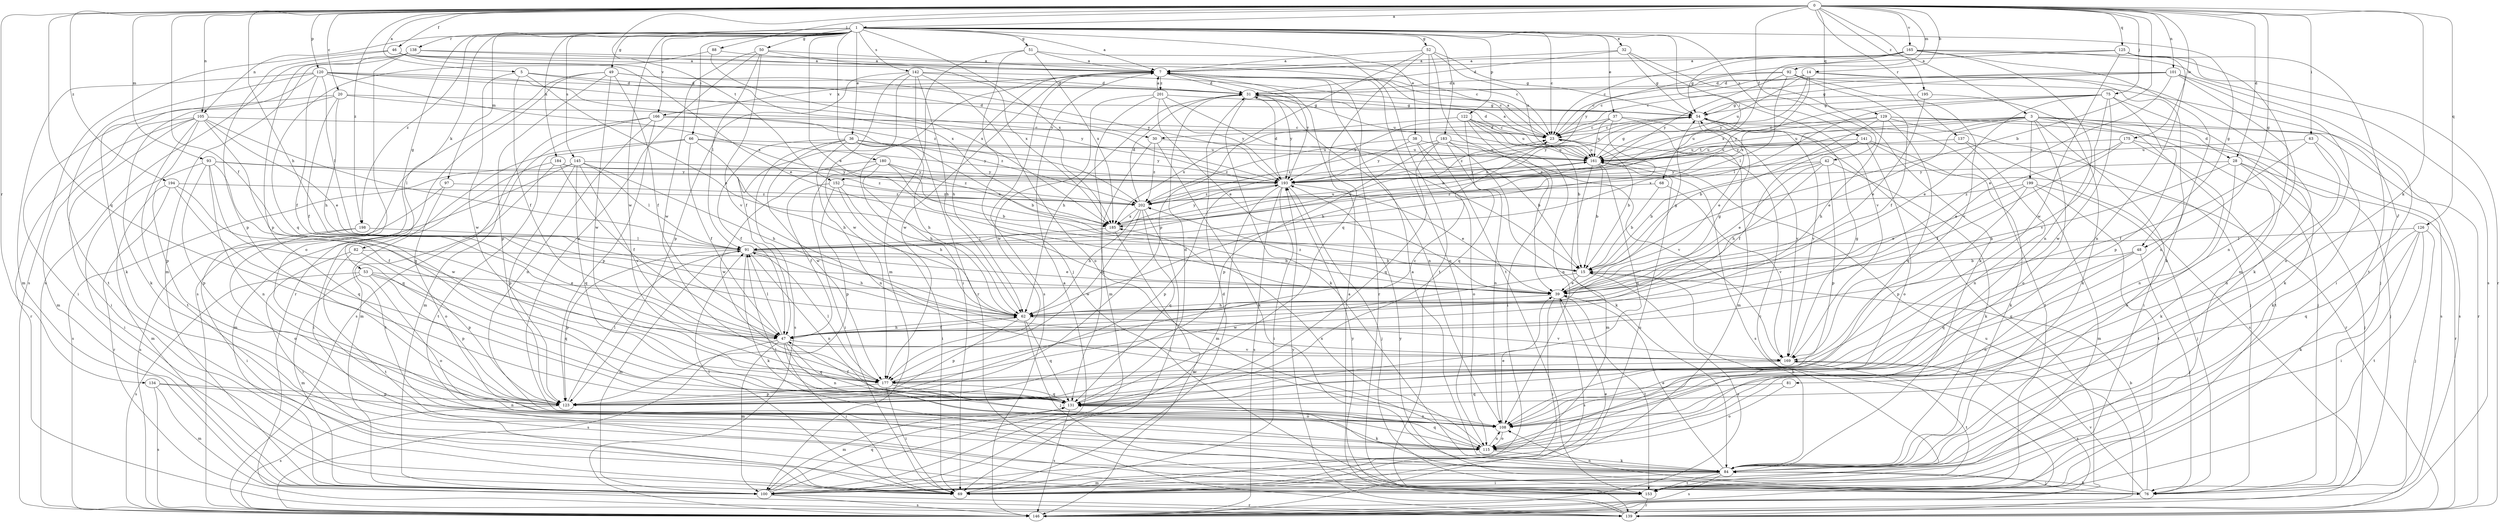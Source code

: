 strict digraph  {
0;
1;
3;
5;
7;
14;
15;
20;
23;
28;
30;
31;
32;
36;
37;
38;
39;
42;
46;
47;
48;
49;
50;
51;
52;
53;
54;
62;
63;
66;
68;
69;
75;
76;
81;
82;
84;
88;
91;
92;
93;
97;
100;
101;
105;
108;
115;
120;
122;
123;
125;
126;
129;
131;
134;
137;
138;
139;
141;
142;
145;
146;
152;
153;
161;
165;
166;
169;
175;
177;
180;
183;
184;
185;
193;
194;
195;
198;
199;
201;
202;
0 -> 1  [label=a];
0 -> 3  [label=a];
0 -> 5  [label=a];
0 -> 14  [label=b];
0 -> 15  [label=b];
0 -> 20  [label=c];
0 -> 28  [label=d];
0 -> 42  [label=f];
0 -> 46  [label=f];
0 -> 47  [label=f];
0 -> 48  [label=g];
0 -> 62  [label=h];
0 -> 63  [label=i];
0 -> 75  [label=j];
0 -> 81  [label=k];
0 -> 88  [label=l];
0 -> 92  [label=m];
0 -> 93  [label=m];
0 -> 101  [label=n];
0 -> 105  [label=n];
0 -> 120  [label=p];
0 -> 125  [label=q];
0 -> 126  [label=q];
0 -> 129  [label=q];
0 -> 131  [label=q];
0 -> 134  [label=r];
0 -> 137  [label=r];
0 -> 152  [label=t];
0 -> 165  [label=v];
0 -> 175  [label=w];
0 -> 194  [label=z];
0 -> 195  [label=z];
0 -> 198  [label=z];
1 -> 7  [label=a];
1 -> 23  [label=c];
1 -> 32  [label=e];
1 -> 36  [label=e];
1 -> 37  [label=e];
1 -> 38  [label=e];
1 -> 39  [label=e];
1 -> 48  [label=g];
1 -> 49  [label=g];
1 -> 50  [label=g];
1 -> 51  [label=g];
1 -> 52  [label=g];
1 -> 53  [label=g];
1 -> 66  [label=i];
1 -> 68  [label=i];
1 -> 82  [label=k];
1 -> 97  [label=m];
1 -> 105  [label=n];
1 -> 122  [label=p];
1 -> 138  [label=r];
1 -> 141  [label=s];
1 -> 142  [label=s];
1 -> 145  [label=s];
1 -> 166  [label=v];
1 -> 177  [label=w];
1 -> 180  [label=x];
1 -> 183  [label=x];
1 -> 184  [label=x];
1 -> 185  [label=x];
1 -> 198  [label=z];
3 -> 28  [label=d];
3 -> 30  [label=d];
3 -> 39  [label=e];
3 -> 69  [label=i];
3 -> 76  [label=j];
3 -> 115  [label=o];
3 -> 146  [label=s];
3 -> 152  [label=t];
3 -> 153  [label=t];
3 -> 161  [label=u];
3 -> 193  [label=y];
3 -> 199  [label=z];
5 -> 30  [label=d];
5 -> 31  [label=d];
5 -> 39  [label=e];
5 -> 47  [label=f];
5 -> 177  [label=w];
7 -> 31  [label=d];
7 -> 47  [label=f];
7 -> 62  [label=h];
7 -> 115  [label=o];
7 -> 139  [label=r];
7 -> 146  [label=s];
7 -> 166  [label=v];
7 -> 177  [label=w];
7 -> 193  [label=y];
7 -> 201  [label=z];
14 -> 23  [label=c];
14 -> 31  [label=d];
14 -> 84  [label=k];
14 -> 108  [label=n];
14 -> 161  [label=u];
14 -> 185  [label=x];
14 -> 193  [label=y];
15 -> 39  [label=e];
15 -> 146  [label=s];
15 -> 177  [label=w];
20 -> 47  [label=f];
20 -> 54  [label=g];
20 -> 62  [label=h];
20 -> 69  [label=i];
20 -> 84  [label=k];
20 -> 193  [label=y];
23 -> 7  [label=a];
23 -> 15  [label=b];
23 -> 31  [label=d];
23 -> 161  [label=u];
28 -> 62  [label=h];
28 -> 76  [label=j];
28 -> 84  [label=k];
28 -> 115  [label=o];
28 -> 139  [label=r];
28 -> 193  [label=y];
30 -> 84  [label=k];
30 -> 131  [label=q];
30 -> 161  [label=u];
30 -> 202  [label=z];
31 -> 54  [label=g];
31 -> 62  [label=h];
31 -> 84  [label=k];
31 -> 108  [label=n];
31 -> 161  [label=u];
31 -> 193  [label=y];
32 -> 7  [label=a];
32 -> 31  [label=d];
32 -> 54  [label=g];
32 -> 84  [label=k];
32 -> 169  [label=v];
36 -> 15  [label=b];
36 -> 47  [label=f];
36 -> 62  [label=h];
36 -> 108  [label=n];
36 -> 146  [label=s];
36 -> 161  [label=u];
36 -> 177  [label=w];
36 -> 193  [label=y];
37 -> 23  [label=c];
37 -> 62  [label=h];
37 -> 100  [label=m];
37 -> 161  [label=u];
37 -> 169  [label=v];
37 -> 193  [label=y];
38 -> 15  [label=b];
38 -> 115  [label=o];
38 -> 161  [label=u];
38 -> 193  [label=y];
38 -> 202  [label=z];
39 -> 54  [label=g];
39 -> 62  [label=h];
39 -> 69  [label=i];
39 -> 146  [label=s];
39 -> 153  [label=t];
39 -> 202  [label=z];
42 -> 15  [label=b];
42 -> 39  [label=e];
42 -> 62  [label=h];
42 -> 84  [label=k];
42 -> 123  [label=p];
42 -> 193  [label=y];
46 -> 7  [label=a];
46 -> 23  [label=c];
46 -> 39  [label=e];
46 -> 123  [label=p];
46 -> 146  [label=s];
46 -> 185  [label=x];
47 -> 62  [label=h];
47 -> 69  [label=i];
47 -> 91  [label=l];
47 -> 100  [label=m];
47 -> 108  [label=n];
47 -> 131  [label=q];
47 -> 146  [label=s];
47 -> 169  [label=v];
48 -> 15  [label=b];
48 -> 76  [label=j];
48 -> 115  [label=o];
48 -> 131  [label=q];
49 -> 31  [label=d];
49 -> 47  [label=f];
49 -> 123  [label=p];
49 -> 139  [label=r];
49 -> 146  [label=s];
49 -> 177  [label=w];
49 -> 193  [label=y];
50 -> 7  [label=a];
50 -> 91  [label=l];
50 -> 108  [label=n];
50 -> 169  [label=v];
50 -> 177  [label=w];
50 -> 185  [label=x];
51 -> 7  [label=a];
51 -> 76  [label=j];
51 -> 100  [label=m];
51 -> 153  [label=t];
51 -> 185  [label=x];
52 -> 7  [label=a];
52 -> 39  [label=e];
52 -> 54  [label=g];
52 -> 123  [label=p];
52 -> 131  [label=q];
52 -> 153  [label=t];
52 -> 161  [label=u];
53 -> 39  [label=e];
53 -> 100  [label=m];
53 -> 115  [label=o];
53 -> 123  [label=p];
53 -> 131  [label=q];
53 -> 146  [label=s];
54 -> 23  [label=c];
54 -> 39  [label=e];
54 -> 153  [label=t];
54 -> 169  [label=v];
54 -> 193  [label=y];
54 -> 202  [label=z];
62 -> 47  [label=f];
62 -> 54  [label=g];
62 -> 76  [label=j];
62 -> 123  [label=p];
62 -> 131  [label=q];
62 -> 169  [label=v];
63 -> 47  [label=f];
63 -> 84  [label=k];
63 -> 108  [label=n];
63 -> 161  [label=u];
66 -> 47  [label=f];
66 -> 62  [label=h];
66 -> 100  [label=m];
66 -> 153  [label=t];
66 -> 161  [label=u];
66 -> 193  [label=y];
68 -> 15  [label=b];
68 -> 169  [label=v];
68 -> 202  [label=z];
69 -> 31  [label=d];
69 -> 39  [label=e];
69 -> 91  [label=l];
69 -> 161  [label=u];
75 -> 39  [label=e];
75 -> 54  [label=g];
75 -> 84  [label=k];
75 -> 91  [label=l];
75 -> 123  [label=p];
75 -> 169  [label=v];
75 -> 177  [label=w];
75 -> 193  [label=y];
76 -> 15  [label=b];
76 -> 84  [label=k];
76 -> 108  [label=n];
76 -> 169  [label=v];
76 -> 193  [label=y];
81 -> 115  [label=o];
81 -> 131  [label=q];
82 -> 15  [label=b];
82 -> 69  [label=i];
82 -> 123  [label=p];
82 -> 153  [label=t];
84 -> 7  [label=a];
84 -> 15  [label=b];
84 -> 39  [label=e];
84 -> 69  [label=i];
84 -> 76  [label=j];
84 -> 100  [label=m];
84 -> 146  [label=s];
84 -> 153  [label=t];
88 -> 7  [label=a];
88 -> 131  [label=q];
88 -> 185  [label=x];
91 -> 15  [label=b];
91 -> 23  [label=c];
91 -> 39  [label=e];
91 -> 62  [label=h];
91 -> 84  [label=k];
91 -> 100  [label=m];
91 -> 108  [label=n];
91 -> 123  [label=p];
92 -> 23  [label=c];
92 -> 31  [label=d];
92 -> 47  [label=f];
92 -> 76  [label=j];
92 -> 91  [label=l];
92 -> 169  [label=v];
92 -> 193  [label=y];
93 -> 69  [label=i];
93 -> 108  [label=n];
93 -> 123  [label=p];
93 -> 131  [label=q];
93 -> 177  [label=w];
93 -> 193  [label=y];
93 -> 202  [label=z];
97 -> 115  [label=o];
97 -> 146  [label=s];
97 -> 202  [label=z];
100 -> 7  [label=a];
100 -> 131  [label=q];
100 -> 139  [label=r];
100 -> 146  [label=s];
101 -> 23  [label=c];
101 -> 31  [label=d];
101 -> 39  [label=e];
101 -> 54  [label=g];
101 -> 69  [label=i];
101 -> 108  [label=n];
101 -> 115  [label=o];
105 -> 23  [label=c];
105 -> 39  [label=e];
105 -> 69  [label=i];
105 -> 91  [label=l];
105 -> 100  [label=m];
105 -> 123  [label=p];
105 -> 131  [label=q];
105 -> 139  [label=r];
105 -> 153  [label=t];
108 -> 39  [label=e];
108 -> 115  [label=o];
115 -> 84  [label=k];
115 -> 91  [label=l];
115 -> 108  [label=n];
115 -> 131  [label=q];
115 -> 185  [label=x];
120 -> 31  [label=d];
120 -> 47  [label=f];
120 -> 84  [label=k];
120 -> 91  [label=l];
120 -> 100  [label=m];
120 -> 153  [label=t];
120 -> 185  [label=x];
120 -> 193  [label=y];
120 -> 202  [label=z];
122 -> 15  [label=b];
122 -> 23  [label=c];
122 -> 69  [label=i];
122 -> 108  [label=n];
122 -> 131  [label=q];
122 -> 161  [label=u];
122 -> 185  [label=x];
123 -> 91  [label=l];
123 -> 146  [label=s];
125 -> 7  [label=a];
125 -> 100  [label=m];
125 -> 108  [label=n];
125 -> 153  [label=t];
125 -> 177  [label=w];
125 -> 193  [label=y];
126 -> 69  [label=i];
126 -> 76  [label=j];
126 -> 84  [label=k];
126 -> 91  [label=l];
126 -> 131  [label=q];
126 -> 153  [label=t];
129 -> 15  [label=b];
129 -> 23  [label=c];
129 -> 62  [label=h];
129 -> 76  [label=j];
129 -> 131  [label=q];
129 -> 139  [label=r];
129 -> 146  [label=s];
129 -> 161  [label=u];
131 -> 31  [label=d];
131 -> 47  [label=f];
131 -> 84  [label=k];
131 -> 100  [label=m];
131 -> 108  [label=n];
131 -> 146  [label=s];
134 -> 100  [label=m];
134 -> 108  [label=n];
134 -> 123  [label=p];
134 -> 146  [label=s];
137 -> 108  [label=n];
137 -> 146  [label=s];
137 -> 161  [label=u];
138 -> 7  [label=a];
138 -> 23  [label=c];
138 -> 100  [label=m];
138 -> 115  [label=o];
138 -> 123  [label=p];
138 -> 146  [label=s];
139 -> 7  [label=a];
139 -> 161  [label=u];
139 -> 193  [label=y];
141 -> 47  [label=f];
141 -> 84  [label=k];
141 -> 115  [label=o];
141 -> 139  [label=r];
141 -> 161  [label=u];
141 -> 185  [label=x];
142 -> 23  [label=c];
142 -> 31  [label=d];
142 -> 62  [label=h];
142 -> 69  [label=i];
142 -> 115  [label=o];
142 -> 123  [label=p];
142 -> 139  [label=r];
142 -> 177  [label=w];
145 -> 62  [label=h];
145 -> 91  [label=l];
145 -> 100  [label=m];
145 -> 123  [label=p];
145 -> 131  [label=q];
145 -> 146  [label=s];
145 -> 169  [label=v];
145 -> 193  [label=y];
146 -> 54  [label=g];
152 -> 47  [label=f];
152 -> 62  [label=h];
152 -> 69  [label=i];
152 -> 123  [label=p];
152 -> 202  [label=z];
153 -> 23  [label=c];
153 -> 139  [label=r];
153 -> 193  [label=y];
161 -> 7  [label=a];
161 -> 15  [label=b];
161 -> 54  [label=g];
161 -> 100  [label=m];
161 -> 131  [label=q];
161 -> 146  [label=s];
161 -> 193  [label=y];
165 -> 7  [label=a];
165 -> 23  [label=c];
165 -> 54  [label=g];
165 -> 84  [label=k];
165 -> 108  [label=n];
165 -> 139  [label=r];
165 -> 146  [label=s];
165 -> 185  [label=x];
166 -> 23  [label=c];
166 -> 100  [label=m];
166 -> 108  [label=n];
166 -> 123  [label=p];
166 -> 146  [label=s];
166 -> 202  [label=z];
169 -> 54  [label=g];
169 -> 146  [label=s];
169 -> 153  [label=t];
169 -> 177  [label=w];
175 -> 39  [label=e];
175 -> 47  [label=f];
175 -> 76  [label=j];
175 -> 108  [label=n];
175 -> 161  [label=u];
177 -> 23  [label=c];
177 -> 69  [label=i];
177 -> 91  [label=l];
177 -> 115  [label=o];
177 -> 123  [label=p];
177 -> 131  [label=q];
180 -> 15  [label=b];
180 -> 62  [label=h];
180 -> 69  [label=i];
180 -> 177  [label=w];
180 -> 185  [label=x];
180 -> 193  [label=y];
183 -> 84  [label=k];
183 -> 108  [label=n];
183 -> 123  [label=p];
183 -> 131  [label=q];
183 -> 161  [label=u];
183 -> 169  [label=v];
183 -> 202  [label=z];
184 -> 47  [label=f];
184 -> 69  [label=i];
184 -> 153  [label=t];
184 -> 193  [label=y];
184 -> 202  [label=z];
185 -> 91  [label=l];
185 -> 146  [label=s];
185 -> 161  [label=u];
185 -> 193  [label=y];
193 -> 31  [label=d];
193 -> 39  [label=e];
193 -> 69  [label=i];
193 -> 76  [label=j];
193 -> 100  [label=m];
193 -> 123  [label=p];
193 -> 146  [label=s];
193 -> 161  [label=u];
193 -> 202  [label=z];
194 -> 47  [label=f];
194 -> 100  [label=m];
194 -> 131  [label=q];
194 -> 139  [label=r];
194 -> 202  [label=z];
195 -> 39  [label=e];
195 -> 54  [label=g];
195 -> 84  [label=k];
198 -> 69  [label=i];
198 -> 91  [label=l];
198 -> 115  [label=o];
199 -> 39  [label=e];
199 -> 76  [label=j];
199 -> 100  [label=m];
199 -> 123  [label=p];
199 -> 153  [label=t];
199 -> 202  [label=z];
201 -> 7  [label=a];
201 -> 15  [label=b];
201 -> 39  [label=e];
201 -> 54  [label=g];
201 -> 100  [label=m];
201 -> 177  [label=w];
201 -> 193  [label=y];
202 -> 31  [label=d];
202 -> 62  [label=h];
202 -> 69  [label=i];
202 -> 131  [label=q];
202 -> 177  [label=w];
202 -> 185  [label=x];
}

